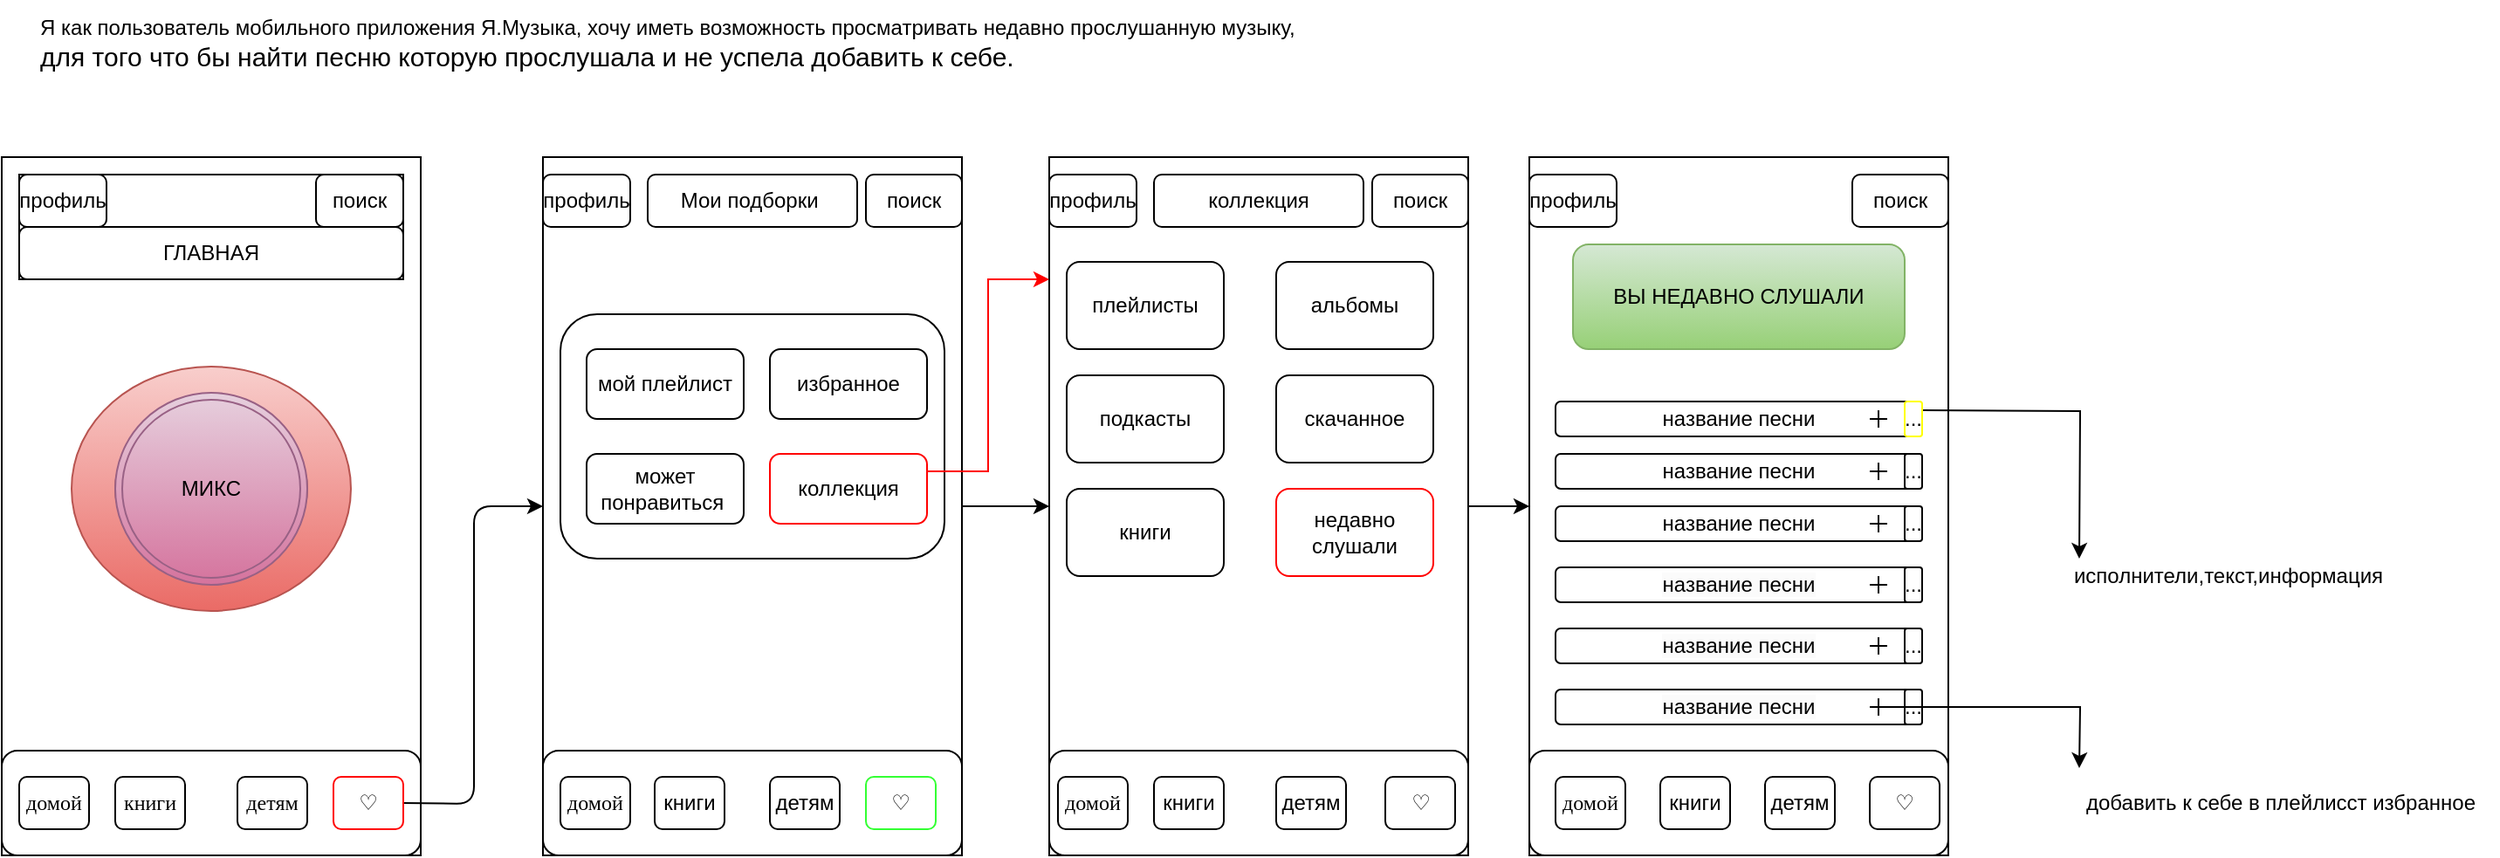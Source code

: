 <mxfile version="24.7.17">
  <diagram id="a74A-L6EkmvisKTZA3e9" name="Страница — 10">
    <mxGraphModel dx="1442" dy="946" grid="1" gridSize="10" guides="1" tooltips="1" connect="1" arrows="1" fold="1" page="1" pageScale="1" pageWidth="827" pageHeight="1169" math="0" shadow="0">
      <root>
        <mxCell id="0" />
        <mxCell id="1" parent="0" />
        <mxCell id="cAMfiZWgI1EzlLPTCOPY-5" value="Я как пользователь мобильного приложения Я.Музыка, хочу иметь возможность просматривать недавно прослушанную музыку,&amp;nbsp;&lt;div style=&quot;font-size: 15px;&quot;&gt;для того что бы найти песню которую прослушала и не успела добавить к себе.&lt;/div&gt;" style="text;html=1;align=left;verticalAlign=middle;resizable=0;points=[];autosize=1;strokeColor=none;fillColor=none;perimeterSpacing=0;imageAlign=left;" parent="1" vertex="1">
          <mxGeometry x="40" y="30" width="760" height="50" as="geometry" />
        </mxCell>
        <mxCell id="KF0SVMWOUq44OMPNZquQ-2" value="" style="rounded=0;whiteSpace=wrap;html=1;" parent="1" vertex="1">
          <mxGeometry x="20" y="120" width="240" height="400" as="geometry" />
        </mxCell>
        <mxCell id="3rYcn_2GjxAOXT2uyVx5-100" style="edgeStyle=orthogonalEdgeStyle;rounded=0;orthogonalLoop=1;jettySize=auto;html=1;entryX=0;entryY=0.5;entryDx=0;entryDy=0;" parent="1" source="5VuSOxMjio3ZwecwM827-2" target="3rYcn_2GjxAOXT2uyVx5-39" edge="1">
          <mxGeometry relative="1" as="geometry" />
        </mxCell>
        <mxCell id="5VuSOxMjio3ZwecwM827-2" value="" style="rounded=0;whiteSpace=wrap;html=1;" parent="1" vertex="1">
          <mxGeometry x="330" y="120" width="240" height="400" as="geometry" />
        </mxCell>
        <mxCell id="5VuSOxMjio3ZwecwM827-3" value="&lt;span style=&quot;color: rgba(0, 0, 0, 0); font-family: monospace; font-size: 0px; text-align: start; text-wrap: nowrap;&quot;&gt;%3CmxGraphModel%3E%3Croot%3E%3CmxCell%20id%3D%220%22%2F%3E%3CmxCell%20id%3D%221%22%20parent%3D%220%22%2F%3E%3CmxCell%20id%3D%222%22%20value%3D%22%D0%BC%D0%BE%D0%B6%D0%B5%D1%82%20%D0%BF%D0%BE%D0%BD%D1%80%D0%B0%D0%B2%D0%B8%D1%82%D1%8C%D1%81%D1%8F%26amp%3Bnbsp%3B%22%20style%3D%22rounded%3D1%3BwhiteSpace%3Dwrap%3Bhtml%3D1%3B%22%20vertex%3D%221%22%20parent%3D%221%22%3E%3CmxGeometry%20x%3D%22355%22%20y%3D%22290%22%20width%3D%2290%22%20height%3D%2240%22%20as%3D%22geometry%22%2F%3E%3C%2FmxCell%3E%3C%2Froot%3E%3C%2FmxGraphModel%3E&lt;/span&gt;" style="rounded=0;whiteSpace=wrap;html=1;" parent="1" vertex="1">
          <mxGeometry x="895" y="120" width="240" height="400" as="geometry" />
        </mxCell>
        <mxCell id="bYZF3VNB9L8djOaQBf30-3" value="" style="verticalLabelPosition=bottom;verticalAlign=top;html=1;shape=mxgraph.basic.donut;dx=25;fillColor=#f8cecc;gradientColor=#ea6b66;strokeColor=#b85450;" parent="1" vertex="1">
          <mxGeometry x="60" y="240" width="160" height="140" as="geometry" />
        </mxCell>
        <mxCell id="bYZF3VNB9L8djOaQBf30-4" value="МИКС" style="ellipse;shape=doubleEllipse;whiteSpace=wrap;html=1;aspect=fixed;fillColor=#e6d0de;gradientColor=#d5739d;strokeColor=#996185;" parent="1" vertex="1">
          <mxGeometry x="85" y="255" width="110" height="110" as="geometry" />
        </mxCell>
        <mxCell id="bYZF3VNB9L8djOaQBf30-5" value="" style="rounded=1;whiteSpace=wrap;html=1;" parent="1" vertex="1">
          <mxGeometry x="20" y="460" width="240" height="60" as="geometry" />
        </mxCell>
        <mxCell id="bYZF3VNB9L8djOaQBf30-6" value="&lt;font face=&quot;Verdana&quot;&gt;домой&lt;/font&gt;" style="rounded=1;whiteSpace=wrap;html=1;align=center;" parent="1" vertex="1">
          <mxGeometry x="30" y="475" width="40" height="30" as="geometry" />
        </mxCell>
        <mxCell id="bYZF3VNB9L8djOaQBf30-13" value="" style="rounded=0;whiteSpace=wrap;html=1;" parent="1" vertex="1">
          <mxGeometry x="30" y="130" width="220" height="60" as="geometry" />
        </mxCell>
        <mxCell id="bYZF3VNB9L8djOaQBf30-14" value="профиль" style="rounded=1;whiteSpace=wrap;html=1;" parent="1" vertex="1">
          <mxGeometry x="30" y="130" width="50" height="30" as="geometry" />
        </mxCell>
        <mxCell id="bYZF3VNB9L8djOaQBf30-15" value="поиск" style="rounded=1;whiteSpace=wrap;html=1;" parent="1" vertex="1">
          <mxGeometry x="200" y="130" width="50" height="30" as="geometry" />
        </mxCell>
        <mxCell id="bYZF3VNB9L8djOaQBf30-16" value="ГЛАВНАЯ" style="rounded=1;whiteSpace=wrap;html=1;" parent="1" vertex="1">
          <mxGeometry x="30" y="160" width="220" height="30" as="geometry" />
        </mxCell>
        <mxCell id="bYZF3VNB9L8djOaQBf30-18" value="" style="rounded=1;whiteSpace=wrap;html=1;" parent="1" vertex="1">
          <mxGeometry x="340" y="210" width="220" height="140" as="geometry" />
        </mxCell>
        <mxCell id="bYZF3VNB9L8djOaQBf30-19" value="мой плейлист" style="rounded=1;whiteSpace=wrap;html=1;" parent="1" vertex="1">
          <mxGeometry x="355" y="230" width="90" height="40" as="geometry" />
        </mxCell>
        <mxCell id="bYZF3VNB9L8djOaQBf30-20" value="избранное" style="rounded=1;whiteSpace=wrap;html=1;" parent="1" vertex="1">
          <mxGeometry x="460" y="230" width="90" height="40" as="geometry" />
        </mxCell>
        <mxCell id="bYZF3VNB9L8djOaQBf30-21" value="может понравиться&amp;nbsp;" style="rounded=1;whiteSpace=wrap;html=1;" parent="1" vertex="1">
          <mxGeometry x="355" y="290" width="90" height="40" as="geometry" />
        </mxCell>
        <mxCell id="bYZF3VNB9L8djOaQBf30-23" value="" style="rounded=1;whiteSpace=wrap;html=1;" parent="1" vertex="1">
          <mxGeometry x="330" y="460" width="240" height="60" as="geometry" />
        </mxCell>
        <mxCell id="bYZF3VNB9L8djOaQBf30-24" value="&lt;font face=&quot;Verdana&quot;&gt;домой&lt;/font&gt;" style="rounded=1;whiteSpace=wrap;html=1;align=center;" parent="1" vertex="1">
          <mxGeometry x="340" y="475" width="40" height="30" as="geometry" />
        </mxCell>
        <mxCell id="bYZF3VNB9L8djOaQBf30-25" value="книги" style="rounded=1;whiteSpace=wrap;html=1;" parent="1" vertex="1">
          <mxGeometry x="394" y="475" width="40" height="30" as="geometry" />
        </mxCell>
        <mxCell id="bYZF3VNB9L8djOaQBf30-26" value="детям" style="rounded=1;whiteSpace=wrap;html=1;" parent="1" vertex="1">
          <mxGeometry x="460" y="475" width="40" height="30" as="geometry" />
        </mxCell>
        <mxCell id="yTtoshEsUqfUit74xUUA-1" value="поиск" style="rounded=1;whiteSpace=wrap;html=1;" parent="1" vertex="1">
          <mxGeometry x="515" y="130" width="55" height="30" as="geometry" />
        </mxCell>
        <mxCell id="yhj3Gop6cWTQPORHKd2A-1" style="edgeStyle=orthogonalEdgeStyle;rounded=1;orthogonalLoop=1;jettySize=auto;html=1;curved=0;" parent="1" target="5VuSOxMjio3ZwecwM827-2" edge="1">
          <mxGeometry relative="1" as="geometry">
            <mxPoint x="250" y="489.984" as="sourcePoint" />
          </mxGeometry>
        </mxCell>
        <mxCell id="yTtoshEsUqfUit74xUUA-6" value="♡" style="rounded=1;whiteSpace=wrap;html=1;strokeColor=#33FF33;" parent="1" vertex="1">
          <mxGeometry x="515" y="475" width="40" height="30" as="geometry" />
        </mxCell>
        <mxCell id="TgeSc_u1kNMckccwNr7K-1" value="ВЫ НЕДАВНО СЛУШАЛИ" style="rounded=1;whiteSpace=wrap;html=1;fillColor=#d5e8d4;gradientColor=#97d077;strokeColor=#82b366;" parent="1" vertex="1">
          <mxGeometry x="920" y="170" width="190" height="60" as="geometry" />
        </mxCell>
        <mxCell id="TgeSc_u1kNMckccwNr7K-18" value="название песни" style="rounded=1;whiteSpace=wrap;html=1;" parent="1" vertex="1">
          <mxGeometry x="910" y="260" width="210" height="20" as="geometry" />
        </mxCell>
        <mxCell id="TgeSc_u1kNMckccwNr7K-19" value="название песни" style="rounded=1;whiteSpace=wrap;html=1;" parent="1" vertex="1">
          <mxGeometry x="910" y="290" width="210" height="20" as="geometry" />
        </mxCell>
        <mxCell id="TgeSc_u1kNMckccwNr7K-20" value="название песни" style="rounded=1;whiteSpace=wrap;html=1;" parent="1" vertex="1">
          <mxGeometry x="910" y="320" width="210" height="20" as="geometry" />
        </mxCell>
        <mxCell id="TgeSc_u1kNMckccwNr7K-21" value="&lt;meta charset=&quot;utf-8&quot;&gt;&lt;span style=&quot;color: rgb(0, 0, 0); font-family: Helvetica; font-size: 12px; font-style: normal; font-variant-ligatures: normal; font-variant-caps: normal; font-weight: 400; letter-spacing: normal; orphans: 2; text-align: center; text-indent: 0px; text-transform: none; widows: 2; word-spacing: 0px; -webkit-text-stroke-width: 0px; white-space: normal; background-color: rgb(251, 251, 251); text-decoration-thickness: initial; text-decoration-style: initial; text-decoration-color: initial; display: inline !important; float: none;&quot;&gt;название песни&lt;/span&gt;" style="rounded=1;whiteSpace=wrap;html=1;" parent="1" vertex="1">
          <mxGeometry x="910" y="355" width="210" height="20" as="geometry" />
        </mxCell>
        <mxCell id="TgeSc_u1kNMckccwNr7K-22" value="&lt;meta charset=&quot;utf-8&quot;&gt;&lt;span style=&quot;color: rgb(0, 0, 0); font-family: Helvetica; font-size: 12px; font-style: normal; font-variant-ligatures: normal; font-variant-caps: normal; font-weight: 400; letter-spacing: normal; orphans: 2; text-align: center; text-indent: 0px; text-transform: none; widows: 2; word-spacing: 0px; -webkit-text-stroke-width: 0px; white-space: normal; background-color: rgb(251, 251, 251); text-decoration-thickness: initial; text-decoration-style: initial; text-decoration-color: initial; display: inline !important; float: none;&quot;&gt;название песни&lt;/span&gt;" style="rounded=1;whiteSpace=wrap;html=1;" parent="1" vertex="1">
          <mxGeometry x="910" y="390" width="210" height="20" as="geometry" />
        </mxCell>
        <mxCell id="TgeSc_u1kNMckccwNr7K-26" value="&lt;meta charset=&quot;utf-8&quot;&gt;&lt;span style=&quot;color: rgb(0, 0, 0); font-family: Helvetica; font-size: 12px; font-style: normal; font-variant-ligatures: normal; font-variant-caps: normal; font-weight: 400; letter-spacing: normal; orphans: 2; text-align: center; text-indent: 0px; text-transform: none; widows: 2; word-spacing: 0px; -webkit-text-stroke-width: 0px; white-space: normal; background-color: rgb(251, 251, 251); text-decoration-thickness: initial; text-decoration-style: initial; text-decoration-color: initial; display: inline !important; float: none;&quot;&gt;название песни&lt;/span&gt;" style="rounded=1;whiteSpace=wrap;html=1;" parent="1" vertex="1">
          <mxGeometry x="910" y="425" width="210" height="20" as="geometry" />
        </mxCell>
        <mxCell id="TgeSc_u1kNMckccwNr7K-27" value="" style="rounded=1;whiteSpace=wrap;html=1;" parent="1" vertex="1">
          <mxGeometry x="895" y="460" width="240" height="60" as="geometry" />
        </mxCell>
        <mxCell id="TgeSc_u1kNMckccwNr7K-28" value="&lt;font face=&quot;Verdana&quot;&gt;домой&lt;/font&gt;" style="rounded=1;whiteSpace=wrap;html=1;align=center;" parent="1" vertex="1">
          <mxGeometry x="910" y="475" width="40" height="30" as="geometry" />
        </mxCell>
        <mxCell id="TgeSc_u1kNMckccwNr7K-29" value="книги" style="rounded=1;whiteSpace=wrap;html=1;" parent="1" vertex="1">
          <mxGeometry x="970" y="475" width="40" height="30" as="geometry" />
        </mxCell>
        <mxCell id="TgeSc_u1kNMckccwNr7K-30" value="детям" style="rounded=1;whiteSpace=wrap;html=1;" parent="1" vertex="1">
          <mxGeometry x="1030" y="475" width="40" height="30" as="geometry" />
        </mxCell>
        <mxCell id="TgeSc_u1kNMckccwNr7K-31" value="♡" style="rounded=1;whiteSpace=wrap;html=1;strokeColor=#000000;" parent="1" vertex="1">
          <mxGeometry x="1090" y="475" width="40" height="30" as="geometry" />
        </mxCell>
        <mxCell id="TgeSc_u1kNMckccwNr7K-33" value="поиск" style="rounded=1;whiteSpace=wrap;html=1;" parent="1" vertex="1">
          <mxGeometry x="1080" y="130" width="55" height="30" as="geometry" />
        </mxCell>
        <mxCell id="TgeSc_u1kNMckccwNr7K-34" value="профиль" style="rounded=1;whiteSpace=wrap;html=1;" parent="1" vertex="1">
          <mxGeometry x="330" y="130" width="50" height="30" as="geometry" />
        </mxCell>
        <mxCell id="TgeSc_u1kNMckccwNr7K-35" value="профиль" style="rounded=1;whiteSpace=wrap;html=1;" parent="1" vertex="1">
          <mxGeometry x="895" y="130" width="50" height="30" as="geometry" />
        </mxCell>
        <mxCell id="TgeSc_u1kNMckccwNr7K-55" style="edgeStyle=orthogonalEdgeStyle;rounded=0;orthogonalLoop=1;jettySize=auto;html=1;exitX=1;exitY=0.5;exitDx=0;exitDy=0;" parent="1" edge="1">
          <mxGeometry relative="1" as="geometry">
            <mxPoint x="1210" y="350" as="targetPoint" />
            <mxPoint x="1120" y="265" as="sourcePoint" />
          </mxGeometry>
        </mxCell>
        <mxCell id="-mBMwCZpn2WlQLfKscRn-1" value="Мои подборки&amp;nbsp;" style="rounded=1;whiteSpace=wrap;html=1;" parent="1" vertex="1">
          <mxGeometry x="390" y="130" width="120" height="30" as="geometry" />
        </mxCell>
        <mxCell id="3rYcn_2GjxAOXT2uyVx5-6" value="" style="shape=cross;whiteSpace=wrap;html=1;size=0;" parent="1" vertex="1">
          <mxGeometry x="1090" y="325" width="10" height="10" as="geometry" />
        </mxCell>
        <mxCell id="3rYcn_2GjxAOXT2uyVx5-17" value="..." style="rounded=1;whiteSpace=wrap;html=1;strokeColor=#FFFF00;" parent="1" vertex="1">
          <mxGeometry x="1110" y="260" width="10" height="20" as="geometry" />
        </mxCell>
        <mxCell id="3rYcn_2GjxAOXT2uyVx5-19" value="..." style="rounded=1;whiteSpace=wrap;html=1;" parent="1" vertex="1">
          <mxGeometry x="1110" y="290" width="10" height="20" as="geometry" />
        </mxCell>
        <mxCell id="3rYcn_2GjxAOXT2uyVx5-20" value="..." style="rounded=1;whiteSpace=wrap;html=1;" parent="1" vertex="1">
          <mxGeometry x="1110" y="320" width="10" height="20" as="geometry" />
        </mxCell>
        <mxCell id="3rYcn_2GjxAOXT2uyVx5-21" value="..." style="rounded=1;whiteSpace=wrap;html=1;" parent="1" vertex="1">
          <mxGeometry x="1110" y="355" width="10" height="20" as="geometry" />
        </mxCell>
        <mxCell id="3rYcn_2GjxAOXT2uyVx5-22" value="..." style="rounded=1;whiteSpace=wrap;html=1;" parent="1" vertex="1">
          <mxGeometry x="1110" y="390" width="10" height="20" as="geometry" />
        </mxCell>
        <mxCell id="3rYcn_2GjxAOXT2uyVx5-23" value="..." style="rounded=1;whiteSpace=wrap;html=1;" parent="1" vertex="1">
          <mxGeometry x="1110" y="425" width="10" height="20" as="geometry" />
        </mxCell>
        <mxCell id="3rYcn_2GjxAOXT2uyVx5-25" value="" style="shape=cross;whiteSpace=wrap;html=1;size=0;" parent="1" vertex="1">
          <mxGeometry x="1090" y="360" width="10" height="10" as="geometry" />
        </mxCell>
        <mxCell id="3rYcn_2GjxAOXT2uyVx5-26" value="" style="shape=cross;whiteSpace=wrap;html=1;size=0;" parent="1" vertex="1">
          <mxGeometry x="1090" y="395" width="10" height="10" as="geometry" />
        </mxCell>
        <mxCell id="3rYcn_2GjxAOXT2uyVx5-107" style="edgeStyle=orthogonalEdgeStyle;rounded=0;orthogonalLoop=1;jettySize=auto;html=1;" parent="1" source="3rYcn_2GjxAOXT2uyVx5-27" edge="1">
          <mxGeometry relative="1" as="geometry">
            <mxPoint x="1210" y="470" as="targetPoint" />
          </mxGeometry>
        </mxCell>
        <mxCell id="3rYcn_2GjxAOXT2uyVx5-27" value="" style="shape=cross;whiteSpace=wrap;html=1;size=0;" parent="1" vertex="1">
          <mxGeometry x="1090" y="430" width="10" height="10" as="geometry" />
        </mxCell>
        <mxCell id="3rYcn_2GjxAOXT2uyVx5-28" value="" style="shape=cross;whiteSpace=wrap;html=1;size=0;" parent="1" vertex="1">
          <mxGeometry x="1090" y="295" width="10" height="10" as="geometry" />
        </mxCell>
        <mxCell id="3rYcn_2GjxAOXT2uyVx5-29" value="" style="shape=cross;whiteSpace=wrap;html=1;size=0;" parent="1" vertex="1">
          <mxGeometry x="1090" y="265" width="10" height="10" as="geometry" />
        </mxCell>
        <mxCell id="3rYcn_2GjxAOXT2uyVx5-37" value="коллекция" style="rounded=1;whiteSpace=wrap;html=1;strokeColor=#FF0000;" parent="1" vertex="1">
          <mxGeometry x="460" y="290" width="90" height="40" as="geometry" />
        </mxCell>
        <mxCell id="3rYcn_2GjxAOXT2uyVx5-99" style="edgeStyle=orthogonalEdgeStyle;rounded=0;orthogonalLoop=1;jettySize=auto;html=1;entryX=0;entryY=0.5;entryDx=0;entryDy=0;" parent="1" source="3rYcn_2GjxAOXT2uyVx5-39" target="5VuSOxMjio3ZwecwM827-3" edge="1">
          <mxGeometry relative="1" as="geometry" />
        </mxCell>
        <mxCell id="3rYcn_2GjxAOXT2uyVx5-39" value="" style="rounded=0;whiteSpace=wrap;html=1;" parent="1" vertex="1">
          <mxGeometry x="620" y="120" width="240" height="400" as="geometry" />
        </mxCell>
        <mxCell id="3rYcn_2GjxAOXT2uyVx5-73" style="edgeStyle=orthogonalEdgeStyle;rounded=0;orthogonalLoop=1;jettySize=auto;html=1;exitX=1;exitY=0.25;exitDx=0;exitDy=0;entryX=0;entryY=0.175;entryDx=0;entryDy=0;entryPerimeter=0;strokeColor=#FF0000;" parent="1" source="3rYcn_2GjxAOXT2uyVx5-37" target="3rYcn_2GjxAOXT2uyVx5-39" edge="1">
          <mxGeometry relative="1" as="geometry" />
        </mxCell>
        <mxCell id="3rYcn_2GjxAOXT2uyVx5-74" style="edgeStyle=orthogonalEdgeStyle;rounded=0;orthogonalLoop=1;jettySize=auto;html=1;exitX=0.5;exitY=1;exitDx=0;exitDy=0;" parent="1" source="TgeSc_u1kNMckccwNr7K-33" target="TgeSc_u1kNMckccwNr7K-33" edge="1">
          <mxGeometry relative="1" as="geometry" />
        </mxCell>
        <mxCell id="3rYcn_2GjxAOXT2uyVx5-75" value="плейлисты" style="rounded=1;whiteSpace=wrap;html=1;" parent="1" vertex="1">
          <mxGeometry x="630" y="180" width="90" height="50" as="geometry" />
        </mxCell>
        <mxCell id="3rYcn_2GjxAOXT2uyVx5-79" value="подкасты" style="rounded=1;whiteSpace=wrap;html=1;" parent="1" vertex="1">
          <mxGeometry x="630" y="245" width="90" height="50" as="geometry" />
        </mxCell>
        <mxCell id="3rYcn_2GjxAOXT2uyVx5-80" value="скачанное" style="rounded=1;whiteSpace=wrap;html=1;" parent="1" vertex="1">
          <mxGeometry x="750" y="245" width="90" height="50" as="geometry" />
        </mxCell>
        <mxCell id="3rYcn_2GjxAOXT2uyVx5-81" value="альбомы" style="rounded=1;whiteSpace=wrap;html=1;" parent="1" vertex="1">
          <mxGeometry x="750" y="180" width="90" height="50" as="geometry" />
        </mxCell>
        <mxCell id="3rYcn_2GjxAOXT2uyVx5-82" value="книги" style="rounded=1;whiteSpace=wrap;html=1;" parent="1" vertex="1">
          <mxGeometry x="630" y="310" width="90" height="50" as="geometry" />
        </mxCell>
        <mxCell id="3rYcn_2GjxAOXT2uyVx5-83" value="недавно&lt;div&gt;слушали&lt;/div&gt;" style="rounded=1;whiteSpace=wrap;html=1;strokeColor=#FF0000;" parent="1" vertex="1">
          <mxGeometry x="750" y="310" width="90" height="50" as="geometry" />
        </mxCell>
        <mxCell id="3rYcn_2GjxAOXT2uyVx5-89" value="профиль" style="rounded=1;whiteSpace=wrap;html=1;" parent="1" vertex="1">
          <mxGeometry x="620" y="130" width="50" height="30" as="geometry" />
        </mxCell>
        <mxCell id="3rYcn_2GjxAOXT2uyVx5-90" value="поиск" style="rounded=1;whiteSpace=wrap;html=1;" parent="1" vertex="1">
          <mxGeometry x="805" y="130" width="55" height="30" as="geometry" />
        </mxCell>
        <mxCell id="3rYcn_2GjxAOXT2uyVx5-95" value="&lt;font face=&quot;Verdana&quot;&gt;детям&lt;/font&gt;" style="rounded=1;whiteSpace=wrap;html=1;align=center;" parent="1" vertex="1">
          <mxGeometry x="155" y="475" width="40" height="30" as="geometry" />
        </mxCell>
        <mxCell id="3rYcn_2GjxAOXT2uyVx5-96" value="&lt;font face=&quot;Verdana&quot;&gt;книги&lt;/font&gt;" style="rounded=1;whiteSpace=wrap;html=1;align=center;" parent="1" vertex="1">
          <mxGeometry x="85" y="475" width="40" height="30" as="geometry" />
        </mxCell>
        <mxCell id="3rYcn_2GjxAOXT2uyVx5-97" value="&lt;font face=&quot;Verdana&quot;&gt;♡&lt;/font&gt;" style="rounded=1;whiteSpace=wrap;html=1;align=center;strokeColor=#FF0000;" parent="1" vertex="1">
          <mxGeometry x="210" y="475" width="40" height="30" as="geometry" />
        </mxCell>
        <mxCell id="3rYcn_2GjxAOXT2uyVx5-98" value="коллекция" style="rounded=1;whiteSpace=wrap;html=1;" parent="1" vertex="1">
          <mxGeometry x="680" y="130" width="120" height="30" as="geometry" />
        </mxCell>
        <mxCell id="3rYcn_2GjxAOXT2uyVx5-101" value="" style="rounded=1;whiteSpace=wrap;html=1;" parent="1" vertex="1">
          <mxGeometry x="620" y="460" width="240" height="60" as="geometry" />
        </mxCell>
        <mxCell id="3rYcn_2GjxAOXT2uyVx5-102" value="&lt;font face=&quot;Verdana&quot;&gt;домой&lt;/font&gt;" style="rounded=1;whiteSpace=wrap;html=1;align=center;" parent="1" vertex="1">
          <mxGeometry x="625" y="475" width="40" height="30" as="geometry" />
        </mxCell>
        <mxCell id="3rYcn_2GjxAOXT2uyVx5-103" value="книги" style="rounded=1;whiteSpace=wrap;html=1;" parent="1" vertex="1">
          <mxGeometry x="680" y="475" width="40" height="30" as="geometry" />
        </mxCell>
        <mxCell id="3rYcn_2GjxAOXT2uyVx5-104" value="детям" style="rounded=1;whiteSpace=wrap;html=1;" parent="1" vertex="1">
          <mxGeometry x="750" y="475" width="40" height="30" as="geometry" />
        </mxCell>
        <mxCell id="3rYcn_2GjxAOXT2uyVx5-105" value="♡" style="rounded=1;whiteSpace=wrap;html=1;strokeColor=#000000;" parent="1" vertex="1">
          <mxGeometry x="812.5" y="475" width="40" height="30" as="geometry" />
        </mxCell>
        <mxCell id="3rYcn_2GjxAOXT2uyVx5-106" value="исполнители,текст,информация" style="text;html=1;align=center;verticalAlign=middle;resizable=0;points=[];autosize=1;strokeColor=none;fillColor=none;" parent="1" vertex="1">
          <mxGeometry x="1190" y="345" width="210" height="30" as="geometry" />
        </mxCell>
        <mxCell id="3rYcn_2GjxAOXT2uyVx5-108" value="добавить к себе в плейлисст избранное" style="text;html=1;align=center;verticalAlign=middle;resizable=0;points=[];autosize=1;strokeColor=none;fillColor=none;" parent="1" vertex="1">
          <mxGeometry x="1200" y="475" width="250" height="30" as="geometry" />
        </mxCell>
      </root>
    </mxGraphModel>
  </diagram>
</mxfile>
